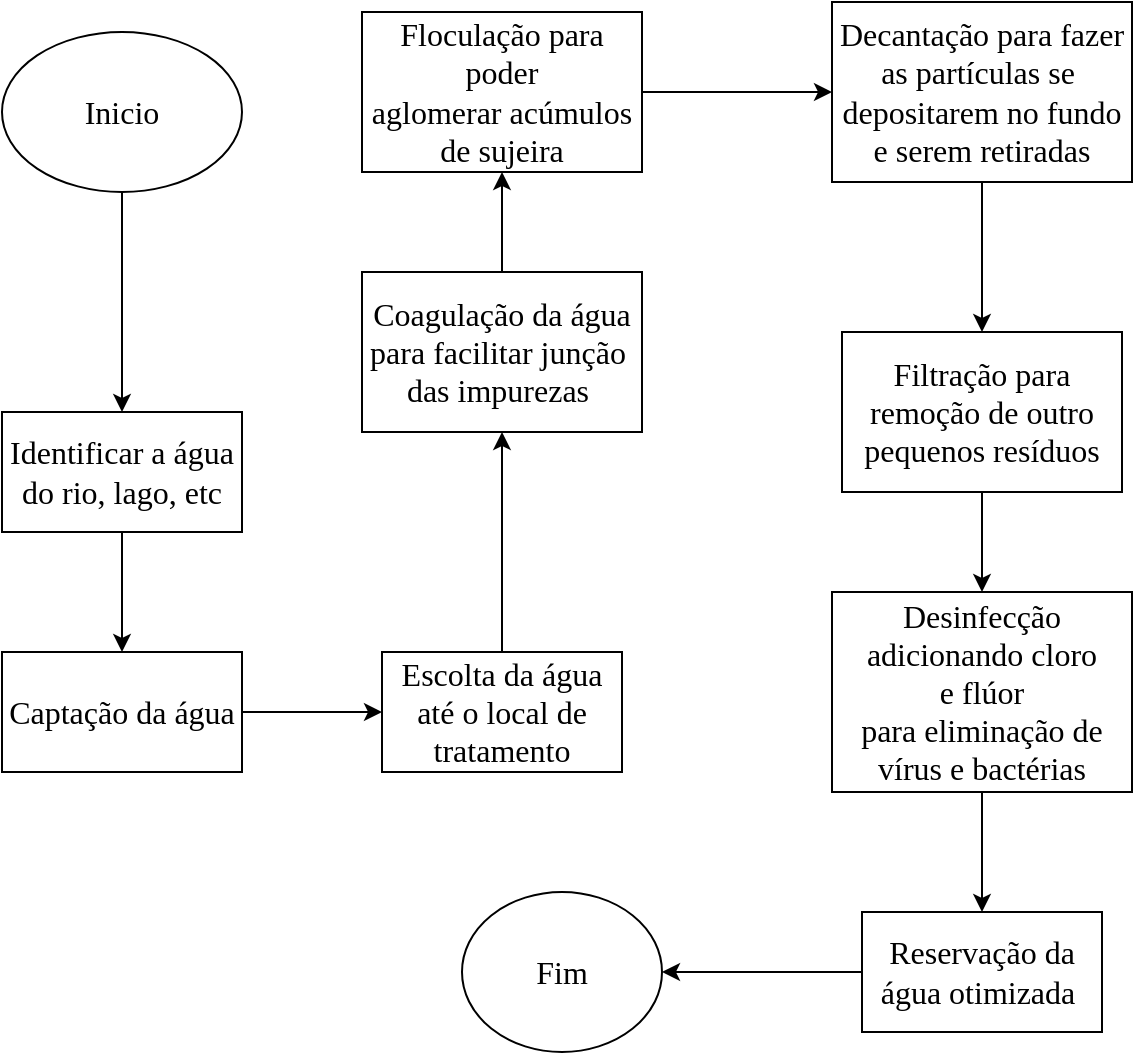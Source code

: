 <mxfile version="22.1.16" type="github">
  <diagram name="Página-1" id="wggFD4F_6IahhA4273gR">
    <mxGraphModel dx="1252" dy="493" grid="1" gridSize="10" guides="1" tooltips="1" connect="1" arrows="1" fold="1" page="1" pageScale="1" pageWidth="827" pageHeight="1169" math="0" shadow="0">
      <root>
        <mxCell id="0" />
        <mxCell id="1" parent="0" />
        <mxCell id="yrVMqJ6mWsEP37bW9kde-4" style="edgeStyle=orthogonalEdgeStyle;rounded=0;orthogonalLoop=1;jettySize=auto;html=1;fontFamily=Times New Roman;fontSize=16;" edge="1" parent="1" source="yrVMqJ6mWsEP37bW9kde-1" target="yrVMqJ6mWsEP37bW9kde-3">
          <mxGeometry relative="1" as="geometry" />
        </mxCell>
        <mxCell id="yrVMqJ6mWsEP37bW9kde-1" value="&lt;font style=&quot;font-size: 16px;&quot;&gt;Inicio&lt;/font&gt;" style="ellipse;whiteSpace=wrap;html=1;fontFamily=Times New Roman;fontSize=16;" vertex="1" parent="1">
          <mxGeometry x="110" y="40" width="120" height="80" as="geometry" />
        </mxCell>
        <mxCell id="yrVMqJ6mWsEP37bW9kde-6" value="" style="edgeStyle=orthogonalEdgeStyle;rounded=0;orthogonalLoop=1;jettySize=auto;html=1;fontFamily=Times New Roman;fontSize=16;" edge="1" parent="1" source="yrVMqJ6mWsEP37bW9kde-3" target="yrVMqJ6mWsEP37bW9kde-5">
          <mxGeometry relative="1" as="geometry" />
        </mxCell>
        <mxCell id="yrVMqJ6mWsEP37bW9kde-3" value="Identificar a água do rio, lago, etc" style="rounded=0;whiteSpace=wrap;html=1;fontFamily=Times New Roman;fontSize=16;" vertex="1" parent="1">
          <mxGeometry x="110" y="230" width="120" height="60" as="geometry" />
        </mxCell>
        <mxCell id="yrVMqJ6mWsEP37bW9kde-8" value="" style="edgeStyle=orthogonalEdgeStyle;rounded=0;orthogonalLoop=1;jettySize=auto;html=1;fontFamily=Times New Roman;fontSize=16;" edge="1" parent="1" source="yrVMqJ6mWsEP37bW9kde-5" target="yrVMqJ6mWsEP37bW9kde-7">
          <mxGeometry relative="1" as="geometry" />
        </mxCell>
        <mxCell id="yrVMqJ6mWsEP37bW9kde-5" value="Captação da água" style="rounded=0;whiteSpace=wrap;html=1;fontFamily=Times New Roman;fontSize=16;" vertex="1" parent="1">
          <mxGeometry x="110" y="350" width="120" height="60" as="geometry" />
        </mxCell>
        <mxCell id="yrVMqJ6mWsEP37bW9kde-10" value="" style="edgeStyle=orthogonalEdgeStyle;rounded=0;orthogonalLoop=1;jettySize=auto;html=1;fontFamily=Times New Roman;fontSize=16;" edge="1" parent="1" source="yrVMqJ6mWsEP37bW9kde-7" target="yrVMqJ6mWsEP37bW9kde-9">
          <mxGeometry relative="1" as="geometry" />
        </mxCell>
        <mxCell id="yrVMqJ6mWsEP37bW9kde-7" value="Escolta da água até o local de tratamento" style="rounded=0;whiteSpace=wrap;html=1;fontFamily=Times New Roman;fontSize=16;" vertex="1" parent="1">
          <mxGeometry x="300" y="350" width="120" height="60" as="geometry" />
        </mxCell>
        <mxCell id="yrVMqJ6mWsEP37bW9kde-13" value="" style="edgeStyle=orthogonalEdgeStyle;rounded=0;orthogonalLoop=1;jettySize=auto;html=1;fontFamily=Times New Roman;fontSize=16;" edge="1" parent="1" source="yrVMqJ6mWsEP37bW9kde-9" target="yrVMqJ6mWsEP37bW9kde-12">
          <mxGeometry relative="1" as="geometry" />
        </mxCell>
        <mxCell id="yrVMqJ6mWsEP37bW9kde-9" value="Coagulação da água&lt;br style=&quot;font-size: 16px;&quot;&gt;para facilitar junção&amp;nbsp;&lt;br style=&quot;font-size: 16px;&quot;&gt;das impurezas&amp;nbsp;" style="rounded=0;whiteSpace=wrap;html=1;fontFamily=Times New Roman;fontSize=16;" vertex="1" parent="1">
          <mxGeometry x="290" y="160" width="140" height="80" as="geometry" />
        </mxCell>
        <mxCell id="yrVMqJ6mWsEP37bW9kde-15" value="" style="edgeStyle=orthogonalEdgeStyle;rounded=0;orthogonalLoop=1;jettySize=auto;html=1;fontFamily=Times New Roman;fontSize=16;" edge="1" parent="1" source="yrVMqJ6mWsEP37bW9kde-12" target="yrVMqJ6mWsEP37bW9kde-14">
          <mxGeometry relative="1" as="geometry" />
        </mxCell>
        <mxCell id="yrVMqJ6mWsEP37bW9kde-12" value="Floculação para poder&lt;br style=&quot;font-size: 16px;&quot;&gt;aglomerar acúmulos&lt;br style=&quot;font-size: 16px;&quot;&gt;de sujeira" style="rounded=0;whiteSpace=wrap;html=1;fontFamily=Times New Roman;fontSize=16;" vertex="1" parent="1">
          <mxGeometry x="290" y="30" width="140" height="80" as="geometry" />
        </mxCell>
        <mxCell id="yrVMqJ6mWsEP37bW9kde-18" value="" style="edgeStyle=orthogonalEdgeStyle;rounded=0;orthogonalLoop=1;jettySize=auto;html=1;fontFamily=Times New Roman;fontSize=16;" edge="1" parent="1" source="yrVMqJ6mWsEP37bW9kde-14" target="yrVMqJ6mWsEP37bW9kde-17">
          <mxGeometry relative="1" as="geometry" />
        </mxCell>
        <mxCell id="yrVMqJ6mWsEP37bW9kde-14" value="Decantação para fazer&lt;br style=&quot;font-size: 16px;&quot;&gt;as partículas se&amp;nbsp;&lt;br style=&quot;font-size: 16px;&quot;&gt;depositarem no fundo&lt;br style=&quot;font-size: 16px;&quot;&gt;e serem retiradas" style="rounded=0;whiteSpace=wrap;html=1;fontFamily=Times New Roman;fontSize=16;" vertex="1" parent="1">
          <mxGeometry x="525" y="25" width="150" height="90" as="geometry" />
        </mxCell>
        <mxCell id="yrVMqJ6mWsEP37bW9kde-20" value="" style="edgeStyle=orthogonalEdgeStyle;rounded=0;orthogonalLoop=1;jettySize=auto;html=1;fontFamily=Times New Roman;fontSize=16;" edge="1" parent="1" source="yrVMqJ6mWsEP37bW9kde-17" target="yrVMqJ6mWsEP37bW9kde-19">
          <mxGeometry relative="1" as="geometry" />
        </mxCell>
        <mxCell id="yrVMqJ6mWsEP37bW9kde-17" value="Filtração para remoção de outro pequenos resíduos" style="rounded=0;whiteSpace=wrap;html=1;fontFamily=Times New Roman;fontSize=16;" vertex="1" parent="1">
          <mxGeometry x="530" y="190" width="140" height="80" as="geometry" />
        </mxCell>
        <mxCell id="yrVMqJ6mWsEP37bW9kde-22" value="" style="edgeStyle=orthogonalEdgeStyle;rounded=0;orthogonalLoop=1;jettySize=auto;html=1;fontFamily=Times New Roman;fontSize=16;" edge="1" parent="1" source="yrVMqJ6mWsEP37bW9kde-19" target="yrVMqJ6mWsEP37bW9kde-21">
          <mxGeometry relative="1" as="geometry" />
        </mxCell>
        <mxCell id="yrVMqJ6mWsEP37bW9kde-19" value="Desinfecção&lt;br style=&quot;font-size: 16px;&quot;&gt;adicionando cloro&lt;br style=&quot;font-size: 16px;&quot;&gt;e flúor&lt;br style=&quot;font-size: 16px;&quot;&gt;para eliminação de vírus e bactérias" style="whiteSpace=wrap;html=1;rounded=0;fontFamily=Times New Roman;fontSize=16;" vertex="1" parent="1">
          <mxGeometry x="525" y="320" width="150" height="100" as="geometry" />
        </mxCell>
        <mxCell id="yrVMqJ6mWsEP37bW9kde-24" value="" style="edgeStyle=orthogonalEdgeStyle;rounded=0;orthogonalLoop=1;jettySize=auto;html=1;fontFamily=Times New Roman;fontSize=16;" edge="1" parent="1" source="yrVMqJ6mWsEP37bW9kde-21" target="yrVMqJ6mWsEP37bW9kde-23">
          <mxGeometry relative="1" as="geometry" />
        </mxCell>
        <mxCell id="yrVMqJ6mWsEP37bW9kde-21" value="Reservação da água otimizada&amp;nbsp;" style="whiteSpace=wrap;html=1;rounded=0;fontFamily=Times New Roman;fontSize=16;" vertex="1" parent="1">
          <mxGeometry x="540" y="480" width="120" height="60" as="geometry" />
        </mxCell>
        <mxCell id="yrVMqJ6mWsEP37bW9kde-23" value="&lt;font style=&quot;font-size: 16px;&quot;&gt;Fim&lt;/font&gt;" style="ellipse;whiteSpace=wrap;html=1;rounded=0;fontFamily=Times New Roman;" vertex="1" parent="1">
          <mxGeometry x="340" y="470" width="100" height="80" as="geometry" />
        </mxCell>
      </root>
    </mxGraphModel>
  </diagram>
</mxfile>
